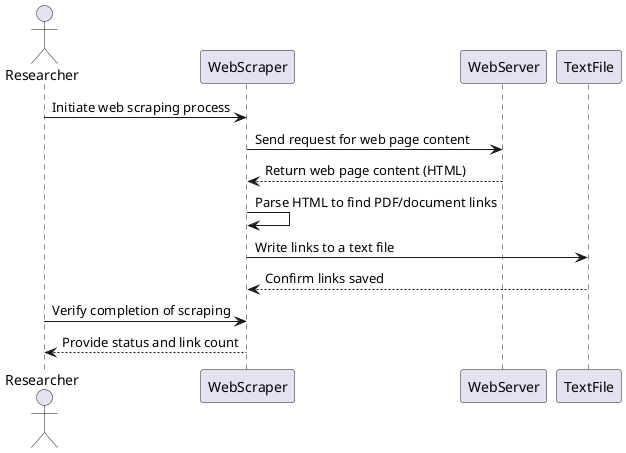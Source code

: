 
' ### Task: Web Scraping and Generating List of Links
@startuml
actor Researcher as R

R -> WebScraper: Initiate web scraping process
WebScraper -> WebServer: Send request for web page content
WebServer --> WebScraper: Return web page content (HTML)
WebScraper -> WebScraper: Parse HTML to find PDF/document links
WebScraper -> TextFile: Write links to a text file
TextFile --> WebScraper: Confirm links saved

R -> WebScraper: Verify completion of scraping
WebScraper --> R: Provide status and link count

@enduml

' ### Explanation:
' - **Researcher (R)**: Initiates the web scraping process.
' - **WebScraper**: The tool or script used for scraping the web pages.
' - **WebServer**: The server hosting the web pages being scraped.
' - **TextFile**: The file where the extracted links are stored.

' This sequence diagram outlines the flow of actions from initiating the web scraping to saving the extracted links into a text file.
